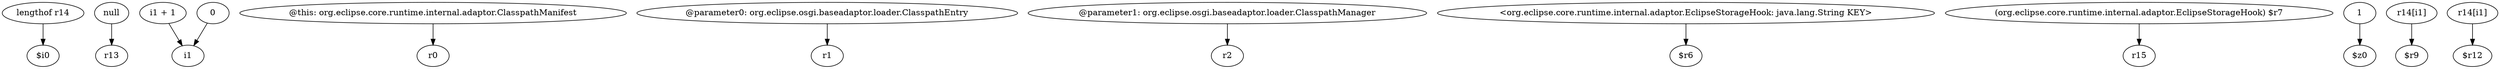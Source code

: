 digraph g {
0[label="lengthof r14"]
1[label="$i0"]
0->1[label=""]
2[label="null"]
3[label="r13"]
2->3[label=""]
4[label="i1 + 1"]
5[label="i1"]
4->5[label=""]
6[label="@this: org.eclipse.core.runtime.internal.adaptor.ClasspathManifest"]
7[label="r0"]
6->7[label=""]
8[label="@parameter0: org.eclipse.osgi.baseadaptor.loader.ClasspathEntry"]
9[label="r1"]
8->9[label=""]
10[label="@parameter1: org.eclipse.osgi.baseadaptor.loader.ClasspathManager"]
11[label="r2"]
10->11[label=""]
12[label="0"]
12->5[label=""]
13[label="<org.eclipse.core.runtime.internal.adaptor.EclipseStorageHook: java.lang.String KEY>"]
14[label="$r6"]
13->14[label=""]
15[label="(org.eclipse.core.runtime.internal.adaptor.EclipseStorageHook) $r7"]
16[label="r15"]
15->16[label=""]
17[label="1"]
18[label="$z0"]
17->18[label=""]
19[label="r14[i1]"]
20[label="$r9"]
19->20[label=""]
21[label="r14[i1]"]
22[label="$r12"]
21->22[label=""]
}